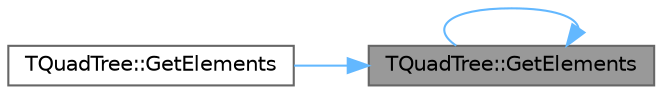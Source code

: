 digraph "TQuadTree::GetElements"
{
 // INTERACTIVE_SVG=YES
 // LATEX_PDF_SIZE
  bgcolor="transparent";
  edge [fontname=Helvetica,fontsize=10,labelfontname=Helvetica,labelfontsize=10];
  node [fontname=Helvetica,fontsize=10,shape=box,height=0.2,width=0.4];
  rankdir="RL";
  Node1 [id="Node000001",label="TQuadTree::GetElements",height=0.2,width=0.4,color="gray40", fillcolor="grey60", style="filled", fontcolor="black",tooltip="Given a 2D box, returns an array of elements within the box."];
  Node1 -> Node2 [id="edge1_Node000001_Node000002",dir="back",color="steelblue1",style="solid",tooltip=" "];
  Node2 [id="Node000002",label="TQuadTree::GetElements",height=0.2,width=0.4,color="grey40", fillcolor="white", style="filled",URL="$d3/d67/classTQuadTree.html#aff4691e80ff5353f20b25c99d3ec8cd0",tooltip="Given a 2D box, iterates over intersecting elements and execute the callback for each."];
  Node1 -> Node1 [id="edge2_Node000001_Node000001",dir="back",color="steelblue1",style="solid",tooltip=" "];
}
